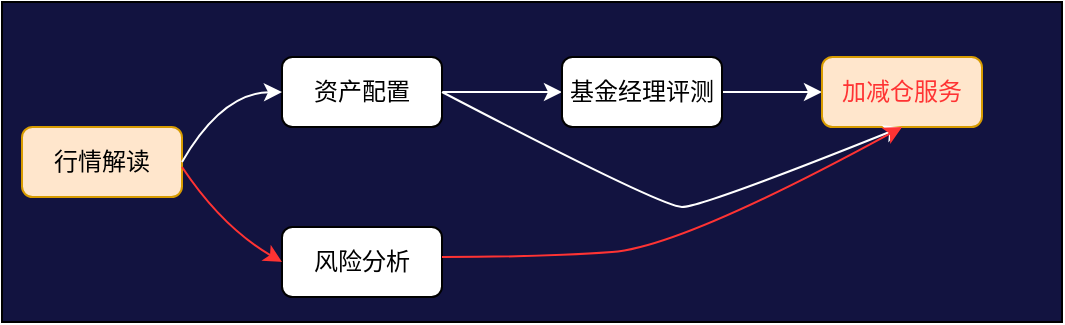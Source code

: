 <mxfile version="24.0.7" type="github">
  <diagram name="第 1 页" id="tH_8HGzw4OfnoxTTr08K">
    <mxGraphModel dx="2074" dy="1180" grid="1" gridSize="10" guides="1" tooltips="1" connect="1" arrows="1" fold="1" page="1" pageScale="1" pageWidth="1200" pageHeight="500" math="0" shadow="0">
      <root>
        <mxCell id="0" />
        <mxCell id="1" parent="0" />
        <mxCell id="nX6bXrhpSa5xDLKmxl0Y-56" value="" style="rounded=0;whiteSpace=wrap;html=1;fillColor=#121340;" parent="1" vertex="1">
          <mxGeometry x="20" y="10" width="530" height="160" as="geometry" />
        </mxCell>
        <mxCell id="nX6bXrhpSa5xDLKmxl0Y-59" value="" style="edgeStyle=orthogonalEdgeStyle;rounded=0;orthogonalLoop=1;jettySize=auto;html=1;strokeColor=#FFFFFF;" parent="1" source="nX6bXrhpSa5xDLKmxl0Y-60" target="nX6bXrhpSa5xDLKmxl0Y-62" edge="1">
          <mxGeometry relative="1" as="geometry" />
        </mxCell>
        <mxCell id="nX6bXrhpSa5xDLKmxl0Y-60" value="资产配置" style="rounded=1;whiteSpace=wrap;html=1;" parent="1" vertex="1">
          <mxGeometry x="160" y="37.5" width="80" height="35" as="geometry" />
        </mxCell>
        <mxCell id="nX6bXrhpSa5xDLKmxl0Y-61" value="" style="edgeStyle=orthogonalEdgeStyle;rounded=0;orthogonalLoop=1;jettySize=auto;html=1;strokeColor=#FFFFFF;" parent="1" source="nX6bXrhpSa5xDLKmxl0Y-62" target="nX6bXrhpSa5xDLKmxl0Y-63" edge="1">
          <mxGeometry relative="1" as="geometry" />
        </mxCell>
        <mxCell id="nX6bXrhpSa5xDLKmxl0Y-62" value="基金经理评测" style="rounded=1;whiteSpace=wrap;html=1;strokeWidth=1;" parent="1" vertex="1">
          <mxGeometry x="300" y="37.5" width="80" height="35" as="geometry" />
        </mxCell>
        <mxCell id="nX6bXrhpSa5xDLKmxl0Y-63" value="&lt;font color=&quot;#ff3333&quot;&gt;加减仓服务&lt;/font&gt;" style="rounded=1;whiteSpace=wrap;html=1;strokeWidth=1;strokeColor=#d79b00;fillColor=#ffe6cc;" parent="1" vertex="1">
          <mxGeometry x="430" y="37.5" width="80" height="35" as="geometry" />
        </mxCell>
        <mxCell id="nX6bXrhpSa5xDLKmxl0Y-68" value="风险分析" style="rounded=1;whiteSpace=wrap;html=1;" parent="1" vertex="1">
          <mxGeometry x="160" y="122.5" width="80" height="35" as="geometry" />
        </mxCell>
        <mxCell id="nX6bXrhpSa5xDLKmxl0Y-75" value="行情解读" style="rounded=1;whiteSpace=wrap;html=1;fillColor=#ffe6cc;strokeColor=#d79b00;" parent="1" vertex="1">
          <mxGeometry x="30" y="72.5" width="80" height="35" as="geometry" />
        </mxCell>
        <mxCell id="nX6bXrhpSa5xDLKmxl0Y-77" value="" style="curved=1;endArrow=classic;html=1;rounded=0;entryX=0.5;entryY=1;entryDx=0;entryDy=0;strokeColor=#FFFFFF;" parent="1" target="nX6bXrhpSa5xDLKmxl0Y-63" edge="1">
          <mxGeometry width="50" height="50" relative="1" as="geometry">
            <mxPoint x="240" y="55" as="sourcePoint" />
            <mxPoint x="300" y="120" as="targetPoint" />
            <Array as="points">
              <mxPoint x="350" y="112.5" />
              <mxPoint x="370" y="112.5" />
            </Array>
          </mxGeometry>
        </mxCell>
        <mxCell id="LJ05uKYpyDolQDRFPGAx-19" value="" style="curved=1;endArrow=classic;html=1;rounded=0;strokeColor=#FF3333;" parent="1" edge="1">
          <mxGeometry width="50" height="50" relative="1" as="geometry">
            <mxPoint x="240" y="137.5" as="sourcePoint" />
            <mxPoint x="470" y="72.5" as="targetPoint" />
            <Array as="points">
              <mxPoint x="290" y="137.5" />
              <mxPoint x="360" y="132.5" />
            </Array>
          </mxGeometry>
        </mxCell>
        <mxCell id="LJ05uKYpyDolQDRFPGAx-20" value="" style="curved=1;endArrow=classic;html=1;rounded=0;entryX=0;entryY=0.5;entryDx=0;entryDy=0;strokeColor=#FFFFFF;exitX=1;exitY=0.5;exitDx=0;exitDy=0;" parent="1" source="nX6bXrhpSa5xDLKmxl0Y-75" target="nX6bXrhpSa5xDLKmxl0Y-60" edge="1">
          <mxGeometry width="50" height="50" relative="1" as="geometry">
            <mxPoint x="110" y="92.5" as="sourcePoint" />
            <mxPoint x="160" y="42.5" as="targetPoint" />
            <Array as="points">
              <mxPoint x="130" y="55.5" />
            </Array>
          </mxGeometry>
        </mxCell>
        <mxCell id="LJ05uKYpyDolQDRFPGAx-21" value="" style="curved=1;endArrow=classic;html=1;rounded=0;entryX=0;entryY=0.5;entryDx=0;entryDy=0;strokeColor=#FF3333;" parent="1" target="nX6bXrhpSa5xDLKmxl0Y-68" edge="1">
          <mxGeometry width="50" height="50" relative="1" as="geometry">
            <mxPoint x="110" y="92.5" as="sourcePoint" />
            <mxPoint x="160" y="42.5" as="targetPoint" />
            <Array as="points">
              <mxPoint x="130" y="122.5" />
            </Array>
          </mxGeometry>
        </mxCell>
      </root>
    </mxGraphModel>
  </diagram>
</mxfile>
